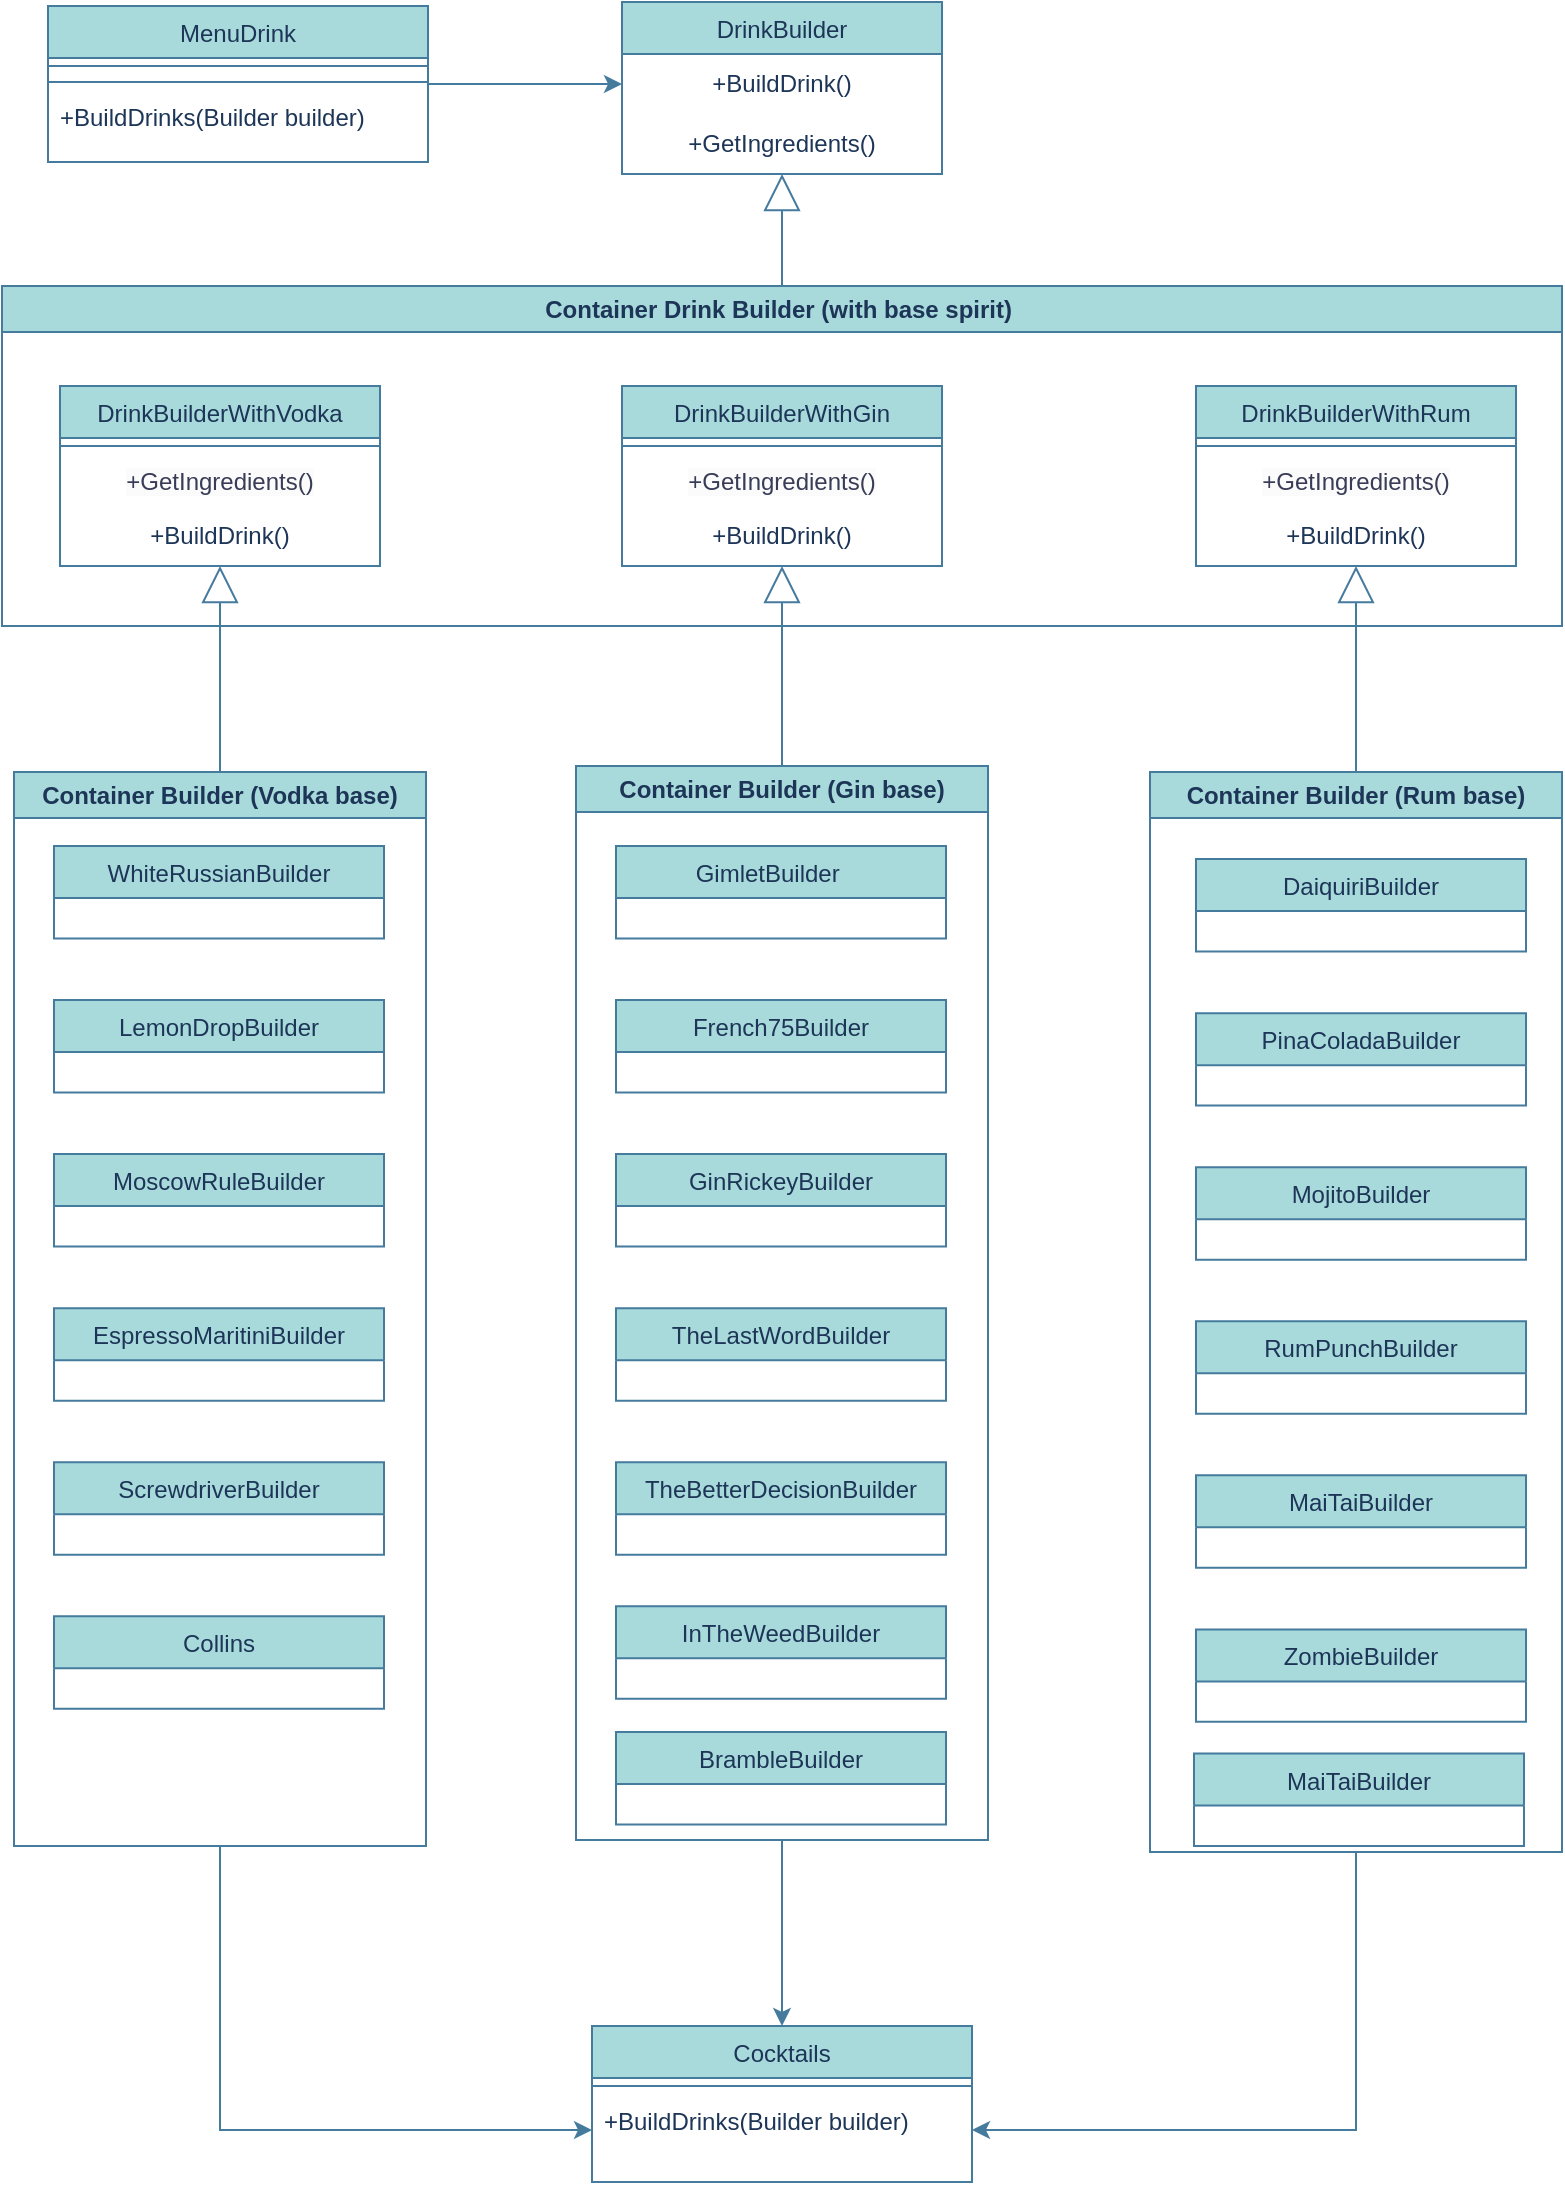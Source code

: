 <mxfile version="22.0.0" type="device">
  <diagram id="C5RBs43oDa-KdzZeNtuy" name="Page-1">
    <mxGraphModel dx="712" dy="827" grid="1" gridSize="10" guides="1" tooltips="1" connect="1" arrows="1" fold="1" page="1" pageScale="1" pageWidth="827" pageHeight="1169" math="0" shadow="0">
      <root>
        <mxCell id="WIyWlLk6GJQsqaUBKTNV-0" />
        <mxCell id="WIyWlLk6GJQsqaUBKTNV-1" parent="WIyWlLk6GJQsqaUBKTNV-0" />
        <mxCell id="BRhI9Piux7GyHwlbPnWm-236" style="edgeStyle=orthogonalEdgeStyle;rounded=0;orthogonalLoop=1;jettySize=auto;html=1;entryX=0;entryY=0.5;entryDx=0;entryDy=0;strokeColor=#457B9D;fontColor=#1D3557;fillColor=#A8DADC;" parent="WIyWlLk6GJQsqaUBKTNV-1" source="zkfFHV4jXpPFQw0GAbJ--13" target="BRhI9Piux7GyHwlbPnWm-53" edge="1">
          <mxGeometry relative="1" as="geometry" />
        </mxCell>
        <mxCell id="zkfFHV4jXpPFQw0GAbJ--13" value="MenuDrink" style="swimlane;fontStyle=0;align=center;verticalAlign=top;childLayout=stackLayout;horizontal=1;startSize=26;horizontalStack=0;resizeParent=1;resizeLast=0;collapsible=1;marginBottom=0;rounded=0;shadow=0;strokeWidth=1;labelBackgroundColor=none;fillColor=#A8DADC;strokeColor=#457B9D;fontColor=#1D3557;" parent="WIyWlLk6GJQsqaUBKTNV-1" vertex="1">
          <mxGeometry x="33" y="40" width="190" height="78" as="geometry">
            <mxRectangle x="340" y="380" width="170" height="26" as="alternateBounds" />
          </mxGeometry>
        </mxCell>
        <mxCell id="BRhI9Piux7GyHwlbPnWm-41" style="line;html=1;strokeWidth=1;align=left;verticalAlign=middle;spacingTop=-1;spacingLeft=3;spacingRight=3;rotatable=0;labelPosition=right;points=[];portConstraint=eastwest;labelBackgroundColor=none;fillColor=#A8DADC;strokeColor=#457B9D;fontColor=#1D3557;rounded=0;" parent="zkfFHV4jXpPFQw0GAbJ--13" vertex="1">
          <mxGeometry y="26" width="190" height="8" as="geometry" />
        </mxCell>
        <mxCell id="zkfFHV4jXpPFQw0GAbJ--15" value="" style="line;html=1;strokeWidth=1;align=left;verticalAlign=middle;spacingTop=-1;spacingLeft=3;spacingRight=3;rotatable=0;labelPosition=right;points=[];portConstraint=eastwest;labelBackgroundColor=none;fillColor=#A8DADC;strokeColor=#457B9D;fontColor=#1D3557;rounded=0;" parent="zkfFHV4jXpPFQw0GAbJ--13" vertex="1">
          <mxGeometry y="34" width="190" height="8" as="geometry" />
        </mxCell>
        <mxCell id="zkfFHV4jXpPFQw0GAbJ--14" value="+BuildDrinks(Builder builder)" style="text;align=left;verticalAlign=top;spacingLeft=4;spacingRight=4;overflow=hidden;rotatable=0;points=[[0,0.5],[1,0.5]];portConstraint=eastwest;labelBackgroundColor=none;fontColor=#1D3557;rounded=0;" parent="zkfFHV4jXpPFQw0GAbJ--13" vertex="1">
          <mxGeometry y="42" width="190" height="36" as="geometry" />
        </mxCell>
        <mxCell id="zkfFHV4jXpPFQw0GAbJ--17" value="DrinkBuilder" style="swimlane;fontStyle=0;align=center;verticalAlign=top;childLayout=stackLayout;horizontal=1;startSize=26;horizontalStack=0;resizeParent=1;resizeLast=0;collapsible=1;marginBottom=0;rounded=0;shadow=0;strokeWidth=1;labelBackgroundColor=none;fillColor=#A8DADC;strokeColor=#457B9D;fontColor=#1D3557;" parent="WIyWlLk6GJQsqaUBKTNV-1" vertex="1">
          <mxGeometry x="320" y="38" width="160" height="86" as="geometry">
            <mxRectangle x="520" y="60" width="160" height="26" as="alternateBounds" />
          </mxGeometry>
        </mxCell>
        <mxCell id="BRhI9Piux7GyHwlbPnWm-53" value="+BuildDrink()" style="text;html=1;strokeColor=none;fillColor=none;align=center;verticalAlign=middle;whiteSpace=wrap;rounded=0;labelBackgroundColor=none;fontColor=#1D3557;" parent="zkfFHV4jXpPFQw0GAbJ--17" vertex="1">
          <mxGeometry y="26" width="160" height="30" as="geometry" />
        </mxCell>
        <mxCell id="BRhI9Piux7GyHwlbPnWm-54" value="+GetIngredients()" style="text;html=1;strokeColor=none;fillColor=none;align=center;verticalAlign=middle;whiteSpace=wrap;rounded=0;labelBackgroundColor=none;fontColor=#1D3557;" parent="zkfFHV4jXpPFQw0GAbJ--17" vertex="1">
          <mxGeometry y="56" width="160" height="30" as="geometry" />
        </mxCell>
        <mxCell id="BRhI9Piux7GyHwlbPnWm-111" value="Container Drink Builder (with base spirit)&amp;nbsp;" style="swimlane;whiteSpace=wrap;html=1;rounded=0;strokeColor=#457B9D;fontColor=#1D3557;fillColor=#A8DADC;labelBackgroundColor=none;" parent="WIyWlLk6GJQsqaUBKTNV-1" vertex="1">
          <mxGeometry x="10" y="180" width="780" height="170" as="geometry">
            <mxRectangle x="10" y="180" width="180" height="30" as="alternateBounds" />
          </mxGeometry>
        </mxCell>
        <mxCell id="BRhI9Piux7GyHwlbPnWm-7" value="DrinkBuilderWithVodka" style="swimlane;fontStyle=0;align=center;verticalAlign=top;childLayout=stackLayout;horizontal=1;startSize=26;horizontalStack=0;resizeParent=1;resizeLast=0;collapsible=1;marginBottom=0;rounded=0;shadow=0;strokeWidth=1;labelBackgroundColor=none;fillColor=#A8DADC;strokeColor=#457B9D;fontColor=#1D3557;" parent="BRhI9Piux7GyHwlbPnWm-111" vertex="1">
          <mxGeometry x="29" y="50" width="160" height="90" as="geometry">
            <mxRectangle x="520" y="60" width="160" height="26" as="alternateBounds" />
          </mxGeometry>
        </mxCell>
        <mxCell id="BRhI9Piux7GyHwlbPnWm-8" value="" style="line;html=1;strokeWidth=1;align=left;verticalAlign=middle;spacingTop=-1;spacingLeft=3;spacingRight=3;rotatable=0;labelPosition=right;points=[];portConstraint=eastwest;labelBackgroundColor=none;fillColor=#A8DADC;strokeColor=#457B9D;fontColor=#1D3557;rounded=0;" parent="BRhI9Piux7GyHwlbPnWm-7" vertex="1">
          <mxGeometry y="26" width="160" height="8" as="geometry" />
        </mxCell>
        <mxCell id="BRhI9Piux7GyHwlbPnWm-56" value="&lt;span style=&quot;color: rgb(57, 60, 86); font-family: Helvetica; font-size: 12px; font-style: normal; font-variant-ligatures: normal; font-variant-caps: normal; font-weight: 400; letter-spacing: normal; orphans: 2; text-indent: 0px; text-transform: none; widows: 2; word-spacing: 0px; -webkit-text-stroke-width: 0px; background-color: rgb(251, 251, 251); text-decoration-thickness: initial; text-decoration-style: initial; text-decoration-color: initial; float: none; display: inline !important;&quot;&gt;+GetIngredients()&lt;/span&gt;" style="text;whiteSpace=wrap;html=1;fontColor=#1D3557;align=center;rounded=0;labelBackgroundColor=none;" parent="BRhI9Piux7GyHwlbPnWm-7" vertex="1">
          <mxGeometry y="34" width="160" height="26" as="geometry" />
        </mxCell>
        <mxCell id="BRhI9Piux7GyHwlbPnWm-9" value="+BuildDrink()" style="text;html=1;strokeColor=none;fillColor=none;align=center;verticalAlign=middle;whiteSpace=wrap;rounded=0;labelBackgroundColor=none;fontColor=#1D3557;flipH=0;flipV=1;" parent="BRhI9Piux7GyHwlbPnWm-7" vertex="1">
          <mxGeometry y="60" width="160" height="30" as="geometry" />
        </mxCell>
        <mxCell id="BRhI9Piux7GyHwlbPnWm-100" value="DrinkBuilderWithGin" style="swimlane;fontStyle=0;align=center;verticalAlign=top;childLayout=stackLayout;horizontal=1;startSize=26;horizontalStack=0;resizeParent=1;resizeLast=0;collapsible=1;marginBottom=0;rounded=0;shadow=0;strokeWidth=1;labelBackgroundColor=none;fillColor=#A8DADC;strokeColor=#457B9D;fontColor=#1D3557;" parent="BRhI9Piux7GyHwlbPnWm-111" vertex="1">
          <mxGeometry x="310" y="50" width="160" height="90" as="geometry">
            <mxRectangle x="520" y="60" width="160" height="26" as="alternateBounds" />
          </mxGeometry>
        </mxCell>
        <mxCell id="BRhI9Piux7GyHwlbPnWm-101" value="" style="line;html=1;strokeWidth=1;align=left;verticalAlign=middle;spacingTop=-1;spacingLeft=3;spacingRight=3;rotatable=0;labelPosition=right;points=[];portConstraint=eastwest;labelBackgroundColor=none;fillColor=#A8DADC;strokeColor=#457B9D;fontColor=#1D3557;rounded=0;" parent="BRhI9Piux7GyHwlbPnWm-100" vertex="1">
          <mxGeometry y="26" width="160" height="8" as="geometry" />
        </mxCell>
        <mxCell id="BRhI9Piux7GyHwlbPnWm-102" value="&lt;span style=&quot;color: rgb(57, 60, 86); font-family: Helvetica; font-size: 12px; font-style: normal; font-variant-ligatures: normal; font-variant-caps: normal; font-weight: 400; letter-spacing: normal; orphans: 2; text-indent: 0px; text-transform: none; widows: 2; word-spacing: 0px; -webkit-text-stroke-width: 0px; background-color: rgb(251, 251, 251); text-decoration-thickness: initial; text-decoration-style: initial; text-decoration-color: initial; float: none; display: inline !important;&quot;&gt;+GetIngredients()&lt;/span&gt;" style="text;whiteSpace=wrap;html=1;fontColor=#1D3557;align=center;rounded=0;labelBackgroundColor=none;" parent="BRhI9Piux7GyHwlbPnWm-100" vertex="1">
          <mxGeometry y="34" width="160" height="26" as="geometry" />
        </mxCell>
        <mxCell id="BRhI9Piux7GyHwlbPnWm-103" value="+BuildDrink()" style="text;html=1;strokeColor=none;fillColor=none;align=center;verticalAlign=middle;whiteSpace=wrap;rounded=0;labelBackgroundColor=none;fontColor=#1D3557;flipH=0;flipV=1;" parent="BRhI9Piux7GyHwlbPnWm-100" vertex="1">
          <mxGeometry y="60" width="160" height="30" as="geometry" />
        </mxCell>
        <mxCell id="BRhI9Piux7GyHwlbPnWm-104" value="DrinkBuilderWithRum" style="swimlane;fontStyle=0;align=center;verticalAlign=top;childLayout=stackLayout;horizontal=1;startSize=26;horizontalStack=0;resizeParent=1;resizeLast=0;collapsible=1;marginBottom=0;rounded=0;shadow=0;strokeWidth=1;labelBackgroundColor=none;fillColor=#A8DADC;strokeColor=#457B9D;fontColor=#1D3557;" parent="BRhI9Piux7GyHwlbPnWm-111" vertex="1">
          <mxGeometry x="597" y="50" width="160" height="90" as="geometry">
            <mxRectangle x="520" y="60" width="160" height="26" as="alternateBounds" />
          </mxGeometry>
        </mxCell>
        <mxCell id="BRhI9Piux7GyHwlbPnWm-105" value="" style="line;html=1;strokeWidth=1;align=left;verticalAlign=middle;spacingTop=-1;spacingLeft=3;spacingRight=3;rotatable=0;labelPosition=right;points=[];portConstraint=eastwest;labelBackgroundColor=none;fillColor=#A8DADC;strokeColor=#457B9D;fontColor=#1D3557;rounded=0;" parent="BRhI9Piux7GyHwlbPnWm-104" vertex="1">
          <mxGeometry y="26" width="160" height="8" as="geometry" />
        </mxCell>
        <mxCell id="BRhI9Piux7GyHwlbPnWm-106" value="&lt;span style=&quot;color: rgb(57, 60, 86); font-family: Helvetica; font-size: 12px; font-style: normal; font-variant-ligatures: normal; font-variant-caps: normal; font-weight: 400; letter-spacing: normal; orphans: 2; text-indent: 0px; text-transform: none; widows: 2; word-spacing: 0px; -webkit-text-stroke-width: 0px; background-color: rgb(251, 251, 251); text-decoration-thickness: initial; text-decoration-style: initial; text-decoration-color: initial; float: none; display: inline !important;&quot;&gt;+GetIngredients()&lt;/span&gt;" style="text;whiteSpace=wrap;html=1;fontColor=#1D3557;align=center;rounded=0;labelBackgroundColor=none;" parent="BRhI9Piux7GyHwlbPnWm-104" vertex="1">
          <mxGeometry y="34" width="160" height="26" as="geometry" />
        </mxCell>
        <mxCell id="BRhI9Piux7GyHwlbPnWm-107" value="+BuildDrink()" style="text;html=1;strokeColor=none;fillColor=none;align=center;verticalAlign=middle;whiteSpace=wrap;rounded=0;labelBackgroundColor=none;fontColor=#1D3557;flipH=0;flipV=1;" parent="BRhI9Piux7GyHwlbPnWm-104" vertex="1">
          <mxGeometry y="60" width="160" height="30" as="geometry" />
        </mxCell>
        <mxCell id="BRhI9Piux7GyHwlbPnWm-113" value="" style="endArrow=block;endSize=16;endFill=0;html=1;rounded=0;strokeColor=#457B9D;fontColor=default;fillColor=#A8DADC;entryX=0.5;entryY=1;entryDx=0;entryDy=0;exitX=0.5;exitY=0;exitDx=0;exitDy=0;labelBackgroundColor=none;" parent="WIyWlLk6GJQsqaUBKTNV-1" source="BRhI9Piux7GyHwlbPnWm-117" target="BRhI9Piux7GyHwlbPnWm-9" edge="1">
          <mxGeometry width="160" relative="1" as="geometry">
            <mxPoint x="119" y="403" as="sourcePoint" />
            <mxPoint x="430" y="380" as="targetPoint" />
            <Array as="points">
              <mxPoint x="119" y="380" />
            </Array>
          </mxGeometry>
        </mxCell>
        <mxCell id="BRhI9Piux7GyHwlbPnWm-114" value="" style="endArrow=block;endSize=16;endFill=0;html=1;rounded=0;strokeColor=#457B9D;fontColor=default;fillColor=#A8DADC;entryX=0.5;entryY=1;entryDx=0;entryDy=0;exitX=0.5;exitY=0;exitDx=0;exitDy=0;labelBackgroundColor=none;" parent="WIyWlLk6GJQsqaUBKTNV-1" source="BRhI9Piux7GyHwlbPnWm-111" target="BRhI9Piux7GyHwlbPnWm-54" edge="1">
          <mxGeometry width="160" relative="1" as="geometry">
            <mxPoint x="129" y="413" as="sourcePoint" />
            <mxPoint x="129" y="330" as="targetPoint" />
          </mxGeometry>
        </mxCell>
        <mxCell id="BRhI9Piux7GyHwlbPnWm-237" style="edgeStyle=orthogonalEdgeStyle;rounded=0;orthogonalLoop=1;jettySize=auto;html=1;entryX=0;entryY=0.5;entryDx=0;entryDy=0;strokeColor=#457B9D;fontColor=#1D3557;fillColor=#A8DADC;" parent="WIyWlLk6GJQsqaUBKTNV-1" source="BRhI9Piux7GyHwlbPnWm-117" target="BRhI9Piux7GyHwlbPnWm-230" edge="1">
          <mxGeometry relative="1" as="geometry" />
        </mxCell>
        <mxCell id="BRhI9Piux7GyHwlbPnWm-117" value="Container Builder (Vodka base)" style="swimlane;whiteSpace=wrap;html=1;rounded=0;strokeColor=#457B9D;fontColor=#1D3557;fillColor=#A8DADC;labelBackgroundColor=none;" parent="WIyWlLk6GJQsqaUBKTNV-1" vertex="1">
          <mxGeometry x="16" y="423" width="206" height="537" as="geometry">
            <mxRectangle x="16" y="423" width="220" height="30" as="alternateBounds" />
          </mxGeometry>
        </mxCell>
        <mxCell id="BRhI9Piux7GyHwlbPnWm-86" value="" style="group;rounded=0;labelBackgroundColor=none;fontColor=#1D3557;" parent="BRhI9Piux7GyHwlbPnWm-117" vertex="1" connectable="0">
          <mxGeometry x="20" y="37" width="165" height="493.442" as="geometry" />
        </mxCell>
        <mxCell id="BRhI9Piux7GyHwlbPnWm-57" value="Collins" style="swimlane;fontStyle=0;align=center;verticalAlign=top;childLayout=stackLayout;horizontal=1;startSize=26;horizontalStack=0;resizeParent=1;resizeLast=0;collapsible=1;marginBottom=0;rounded=0;shadow=0;strokeWidth=1;labelBackgroundColor=none;fillColor=#A8DADC;strokeColor=#457B9D;fontColor=#1D3557;" parent="BRhI9Piux7GyHwlbPnWm-86" vertex="1" collapsed="1">
          <mxGeometry y="385.156" width="165" height="46.219" as="geometry">
            <mxRectangle y="385.156" width="160" height="124.6" as="alternateBounds" />
          </mxGeometry>
        </mxCell>
        <mxCell id="BRhI9Piux7GyHwlbPnWm-58" value="" style="line;html=1;strokeWidth=1;align=left;verticalAlign=middle;spacingTop=-1;spacingLeft=3;spacingRight=3;rotatable=0;labelPosition=right;points=[];portConstraint=eastwest;labelBackgroundColor=none;fillColor=#A8DADC;strokeColor=#457B9D;fontColor=#1D3557;rounded=0;" parent="BRhI9Piux7GyHwlbPnWm-57" vertex="1">
          <mxGeometry y="26" width="160" height="12.325" as="geometry" />
        </mxCell>
        <mxCell id="BRhI9Piux7GyHwlbPnWm-59" value="+GetDrink()" style="text;whiteSpace=wrap;html=1;fontColor=#1D3557;align=center;rounded=0;labelBackgroundColor=none;" parent="BRhI9Piux7GyHwlbPnWm-57" vertex="1">
          <mxGeometry y="38.325" width="160" height="40.056" as="geometry" />
        </mxCell>
        <mxCell id="BRhI9Piux7GyHwlbPnWm-60" value="+BuildDrink()" style="text;html=1;strokeColor=none;fillColor=none;align=center;verticalAlign=middle;whiteSpace=wrap;rounded=0;labelBackgroundColor=none;fontColor=#1D3557;" parent="BRhI9Piux7GyHwlbPnWm-57" vertex="1">
          <mxGeometry y="78.381" width="160" height="46.219" as="geometry" />
        </mxCell>
        <mxCell id="BRhI9Piux7GyHwlbPnWm-62" value="ScrewdriverBuilder&#xa;" style="swimlane;fontStyle=0;align=center;verticalAlign=top;childLayout=stackLayout;horizontal=1;startSize=26;horizontalStack=0;resizeParent=1;resizeLast=0;collapsible=1;marginBottom=0;rounded=0;shadow=0;strokeWidth=1;labelBackgroundColor=none;fillColor=#A8DADC;strokeColor=#457B9D;fontColor=#1D3557;" parent="BRhI9Piux7GyHwlbPnWm-86" vertex="1" collapsed="1">
          <mxGeometry y="308.125" width="165" height="46.219" as="geometry">
            <mxRectangle y="308.125" width="160" height="124.6" as="alternateBounds" />
          </mxGeometry>
        </mxCell>
        <mxCell id="BRhI9Piux7GyHwlbPnWm-63" value="" style="line;html=1;strokeWidth=1;align=left;verticalAlign=middle;spacingTop=-1;spacingLeft=3;spacingRight=3;rotatable=0;labelPosition=right;points=[];portConstraint=eastwest;labelBackgroundColor=none;fillColor=#A8DADC;strokeColor=#457B9D;fontColor=#1D3557;rounded=0;" parent="BRhI9Piux7GyHwlbPnWm-62" vertex="1">
          <mxGeometry y="26" width="160" height="12.325" as="geometry" />
        </mxCell>
        <mxCell id="BRhI9Piux7GyHwlbPnWm-64" value="+GetDrink()" style="text;whiteSpace=wrap;html=1;fontColor=#1D3557;align=center;rounded=0;labelBackgroundColor=none;" parent="BRhI9Piux7GyHwlbPnWm-62" vertex="1">
          <mxGeometry y="38.325" width="160" height="40.056" as="geometry" />
        </mxCell>
        <mxCell id="BRhI9Piux7GyHwlbPnWm-65" value="+BuildDrink()" style="text;html=1;strokeColor=none;fillColor=none;align=center;verticalAlign=middle;whiteSpace=wrap;rounded=0;labelBackgroundColor=none;fontColor=#1D3557;" parent="BRhI9Piux7GyHwlbPnWm-62" vertex="1">
          <mxGeometry y="78.381" width="160" height="46.219" as="geometry" />
        </mxCell>
        <mxCell id="BRhI9Piux7GyHwlbPnWm-66" value="EspressoMaritiniBuilder&#xa;" style="swimlane;fontStyle=0;align=center;verticalAlign=top;childLayout=stackLayout;horizontal=1;startSize=26;horizontalStack=0;resizeParent=1;resizeLast=0;collapsible=1;marginBottom=0;rounded=0;shadow=0;strokeWidth=1;labelBackgroundColor=none;fillColor=#A8DADC;strokeColor=#457B9D;fontColor=#1D3557;" parent="BRhI9Piux7GyHwlbPnWm-86" vertex="1" collapsed="1">
          <mxGeometry y="231.094" width="165" height="46.219" as="geometry">
            <mxRectangle y="231.094" width="160" height="124.6" as="alternateBounds" />
          </mxGeometry>
        </mxCell>
        <mxCell id="BRhI9Piux7GyHwlbPnWm-67" value="" style="line;html=1;strokeWidth=1;align=left;verticalAlign=middle;spacingTop=-1;spacingLeft=3;spacingRight=3;rotatable=0;labelPosition=right;points=[];portConstraint=eastwest;labelBackgroundColor=none;fillColor=#A8DADC;strokeColor=#457B9D;fontColor=#1D3557;rounded=0;" parent="BRhI9Piux7GyHwlbPnWm-66" vertex="1">
          <mxGeometry y="26" width="160" height="12.325" as="geometry" />
        </mxCell>
        <mxCell id="BRhI9Piux7GyHwlbPnWm-68" value="+GetDrink()" style="text;whiteSpace=wrap;html=1;fontColor=#1D3557;align=center;rounded=0;labelBackgroundColor=none;" parent="BRhI9Piux7GyHwlbPnWm-66" vertex="1">
          <mxGeometry y="38.325" width="160" height="40.056" as="geometry" />
        </mxCell>
        <mxCell id="BRhI9Piux7GyHwlbPnWm-69" value="+BuildDrink()" style="text;html=1;strokeColor=none;fillColor=none;align=center;verticalAlign=middle;whiteSpace=wrap;rounded=0;labelBackgroundColor=none;fontColor=#1D3557;" parent="BRhI9Piux7GyHwlbPnWm-66" vertex="1">
          <mxGeometry y="78.381" width="160" height="46.219" as="geometry" />
        </mxCell>
        <mxCell id="BRhI9Piux7GyHwlbPnWm-70" value="MoscowRuleBuilder" style="swimlane;fontStyle=0;align=center;verticalAlign=top;childLayout=stackLayout;horizontal=1;startSize=26;horizontalStack=0;resizeParent=1;resizeLast=0;collapsible=1;marginBottom=0;rounded=0;shadow=0;strokeWidth=1;labelBackgroundColor=none;fillColor=#A8DADC;strokeColor=#457B9D;fontColor=#1D3557;" parent="BRhI9Piux7GyHwlbPnWm-86" vertex="1" collapsed="1">
          <mxGeometry y="154.062" width="165" height="46.219" as="geometry">
            <mxRectangle y="154.062" width="160" height="124.6" as="alternateBounds" />
          </mxGeometry>
        </mxCell>
        <mxCell id="BRhI9Piux7GyHwlbPnWm-71" value="" style="line;html=1;strokeWidth=1;align=left;verticalAlign=middle;spacingTop=-1;spacingLeft=3;spacingRight=3;rotatable=0;labelPosition=right;points=[];portConstraint=eastwest;labelBackgroundColor=none;fillColor=#A8DADC;strokeColor=#457B9D;fontColor=#1D3557;rounded=0;" parent="BRhI9Piux7GyHwlbPnWm-70" vertex="1">
          <mxGeometry y="26" width="160" height="12.325" as="geometry" />
        </mxCell>
        <mxCell id="BRhI9Piux7GyHwlbPnWm-72" value="+GetDrink()" style="text;whiteSpace=wrap;html=1;fontColor=#1D3557;align=center;rounded=0;labelBackgroundColor=none;" parent="BRhI9Piux7GyHwlbPnWm-70" vertex="1">
          <mxGeometry y="38.325" width="160" height="40.056" as="geometry" />
        </mxCell>
        <mxCell id="BRhI9Piux7GyHwlbPnWm-73" value="+BuildDrink()" style="text;html=1;strokeColor=none;fillColor=none;align=center;verticalAlign=middle;whiteSpace=wrap;rounded=0;labelBackgroundColor=none;fontColor=#1D3557;" parent="BRhI9Piux7GyHwlbPnWm-70" vertex="1">
          <mxGeometry y="78.381" width="160" height="46.219" as="geometry" />
        </mxCell>
        <mxCell id="BRhI9Piux7GyHwlbPnWm-74" value="LemonDropBuilder" style="swimlane;fontStyle=0;align=center;verticalAlign=top;childLayout=stackLayout;horizontal=1;startSize=26;horizontalStack=0;resizeParent=1;resizeLast=0;collapsible=1;marginBottom=0;rounded=0;shadow=0;strokeWidth=1;labelBackgroundColor=none;fillColor=#A8DADC;strokeColor=#457B9D;fontColor=#1D3557;flipH=0;flipV=0;" parent="BRhI9Piux7GyHwlbPnWm-86" vertex="1" collapsed="1">
          <mxGeometry y="77.031" width="165" height="46.219" as="geometry">
            <mxRectangle y="77.031" width="160" height="124.6" as="alternateBounds" />
          </mxGeometry>
        </mxCell>
        <mxCell id="BRhI9Piux7GyHwlbPnWm-75" value="" style="line;html=1;strokeWidth=1;align=left;verticalAlign=middle;spacingTop=-1;spacingLeft=3;spacingRight=3;rotatable=0;labelPosition=right;points=[];portConstraint=eastwest;labelBackgroundColor=none;fillColor=#A8DADC;strokeColor=#457B9D;fontColor=#1D3557;rounded=0;" parent="BRhI9Piux7GyHwlbPnWm-74" vertex="1">
          <mxGeometry y="26" width="160" height="12.325" as="geometry" />
        </mxCell>
        <mxCell id="BRhI9Piux7GyHwlbPnWm-76" value="+GetDrink()" style="text;whiteSpace=wrap;html=1;fontColor=#1D3557;align=center;rounded=0;labelBackgroundColor=none;" parent="BRhI9Piux7GyHwlbPnWm-74" vertex="1">
          <mxGeometry y="38.325" width="160" height="40.056" as="geometry" />
        </mxCell>
        <mxCell id="BRhI9Piux7GyHwlbPnWm-77" value="+BuildDrink()" style="text;html=1;strokeColor=none;fillColor=none;align=center;verticalAlign=middle;whiteSpace=wrap;rounded=0;labelBackgroundColor=none;fontColor=#1D3557;" parent="BRhI9Piux7GyHwlbPnWm-74" vertex="1">
          <mxGeometry y="78.381" width="160" height="46.219" as="geometry" />
        </mxCell>
        <mxCell id="BRhI9Piux7GyHwlbPnWm-78" value="WhiteRussianBuilder" style="swimlane;fontStyle=0;align=center;verticalAlign=top;childLayout=stackLayout;horizontal=1;startSize=26;horizontalStack=0;resizeParent=1;resizeLast=0;collapsible=1;marginBottom=0;rounded=0;shadow=0;strokeWidth=1;labelBackgroundColor=none;fillColor=#A8DADC;strokeColor=#457B9D;fontColor=#1D3557;flipH=0;flipV=0;" parent="BRhI9Piux7GyHwlbPnWm-86" vertex="1" collapsed="1">
          <mxGeometry width="165" height="46.219" as="geometry">
            <mxRectangle width="160" height="124.6" as="alternateBounds" />
          </mxGeometry>
        </mxCell>
        <mxCell id="BRhI9Piux7GyHwlbPnWm-79" value="" style="line;html=1;strokeWidth=1;align=left;verticalAlign=middle;spacingTop=-1;spacingLeft=3;spacingRight=3;rotatable=0;labelPosition=right;points=[];portConstraint=eastwest;labelBackgroundColor=none;fillColor=#A8DADC;strokeColor=#457B9D;fontColor=#1D3557;rounded=0;" parent="BRhI9Piux7GyHwlbPnWm-78" vertex="1">
          <mxGeometry y="26" width="160" height="12.325" as="geometry" />
        </mxCell>
        <mxCell id="BRhI9Piux7GyHwlbPnWm-80" value="&lt;span style=&quot;color: rgb(57, 60, 86); font-family: Helvetica; font-size: 12px; font-style: normal; font-variant-ligatures: normal; font-variant-caps: normal; font-weight: 400; letter-spacing: normal; orphans: 2; text-indent: 0px; text-transform: none; widows: 2; word-spacing: 0px; -webkit-text-stroke-width: 0px; background-color: rgb(251, 251, 251); text-decoration-thickness: initial; text-decoration-style: initial; text-decoration-color: initial; float: none; display: inline !important;&quot;&gt;+GetDrink()&lt;/span&gt;" style="text;whiteSpace=wrap;html=1;fontColor=#1D3557;align=center;rounded=0;labelBackgroundColor=none;" parent="BRhI9Piux7GyHwlbPnWm-78" vertex="1">
          <mxGeometry y="38.325" width="160" height="40.056" as="geometry" />
        </mxCell>
        <mxCell id="BRhI9Piux7GyHwlbPnWm-81" value="+BuildDrink()" style="text;html=1;strokeColor=none;fillColor=none;align=center;verticalAlign=middle;whiteSpace=wrap;rounded=0;labelBackgroundColor=none;fontColor=#1D3557;" parent="BRhI9Piux7GyHwlbPnWm-78" vertex="1">
          <mxGeometry y="78.381" width="160" height="46.219" as="geometry" />
        </mxCell>
        <mxCell id="BRhI9Piux7GyHwlbPnWm-239" style="edgeStyle=orthogonalEdgeStyle;rounded=0;orthogonalLoop=1;jettySize=auto;html=1;entryX=1;entryY=0.5;entryDx=0;entryDy=0;strokeColor=#457B9D;fontColor=#1D3557;fillColor=#A8DADC;" parent="WIyWlLk6GJQsqaUBKTNV-1" source="BRhI9Piux7GyHwlbPnWm-171" target="BRhI9Piux7GyHwlbPnWm-230" edge="1">
          <mxGeometry relative="1" as="geometry" />
        </mxCell>
        <mxCell id="BRhI9Piux7GyHwlbPnWm-171" value="Container Builder (Rum base)" style="swimlane;whiteSpace=wrap;html=1;rounded=0;strokeColor=#457B9D;fontColor=#1D3557;fillColor=#A8DADC;labelBackgroundColor=none;" parent="WIyWlLk6GJQsqaUBKTNV-1" vertex="1">
          <mxGeometry x="584" y="423" width="206" height="540" as="geometry">
            <mxRectangle x="584" y="423" width="210" height="30" as="alternateBounds" />
          </mxGeometry>
        </mxCell>
        <mxCell id="BRhI9Piux7GyHwlbPnWm-172" value="" style="group;rounded=0;labelBackgroundColor=none;fontColor=#1D3557;" parent="BRhI9Piux7GyHwlbPnWm-171" vertex="1" connectable="0">
          <mxGeometry x="23" y="43.55" width="165" height="493.445" as="geometry" />
        </mxCell>
        <mxCell id="BRhI9Piux7GyHwlbPnWm-173" value="ZombieBuilder" style="swimlane;fontStyle=0;align=center;verticalAlign=top;childLayout=stackLayout;horizontal=1;startSize=26;horizontalStack=0;resizeParent=1;resizeLast=0;collapsible=1;marginBottom=0;rounded=0;shadow=0;strokeWidth=1;labelBackgroundColor=none;fillColor=#A8DADC;strokeColor=#457B9D;fontColor=#1D3557;" parent="BRhI9Piux7GyHwlbPnWm-172" vertex="1" collapsed="1">
          <mxGeometry y="385.156" width="165" height="46.219" as="geometry">
            <mxRectangle y="385.156" width="160" height="124.6" as="alternateBounds" />
          </mxGeometry>
        </mxCell>
        <mxCell id="BRhI9Piux7GyHwlbPnWm-174" value="" style="line;html=1;strokeWidth=1;align=left;verticalAlign=middle;spacingTop=-1;spacingLeft=3;spacingRight=3;rotatable=0;labelPosition=right;points=[];portConstraint=eastwest;labelBackgroundColor=none;fillColor=#A8DADC;strokeColor=#457B9D;fontColor=#1D3557;rounded=0;" parent="BRhI9Piux7GyHwlbPnWm-173" vertex="1">
          <mxGeometry y="26" width="160" height="12.325" as="geometry" />
        </mxCell>
        <mxCell id="BRhI9Piux7GyHwlbPnWm-175" value="+GetDrink()" style="text;whiteSpace=wrap;html=1;fontColor=#1D3557;align=center;rounded=0;labelBackgroundColor=none;" parent="BRhI9Piux7GyHwlbPnWm-173" vertex="1">
          <mxGeometry y="38.325" width="160" height="40.056" as="geometry" />
        </mxCell>
        <mxCell id="BRhI9Piux7GyHwlbPnWm-176" value="+BuildDrink()" style="text;html=1;strokeColor=none;fillColor=none;align=center;verticalAlign=middle;whiteSpace=wrap;rounded=0;labelBackgroundColor=none;fontColor=#1D3557;" parent="BRhI9Piux7GyHwlbPnWm-173" vertex="1">
          <mxGeometry y="78.381" width="160" height="46.219" as="geometry" />
        </mxCell>
        <mxCell id="BRhI9Piux7GyHwlbPnWm-177" value="MaiTaiBuilder" style="swimlane;fontStyle=0;align=center;verticalAlign=top;childLayout=stackLayout;horizontal=1;startSize=26;horizontalStack=0;resizeParent=1;resizeLast=0;collapsible=1;marginBottom=0;rounded=0;shadow=0;strokeWidth=1;labelBackgroundColor=none;fillColor=#A8DADC;strokeColor=#457B9D;fontColor=#1D3557;" parent="BRhI9Piux7GyHwlbPnWm-172" vertex="1" collapsed="1">
          <mxGeometry y="308.125" width="165" height="46.219" as="geometry">
            <mxRectangle y="308.125" width="160" height="124.6" as="alternateBounds" />
          </mxGeometry>
        </mxCell>
        <mxCell id="BRhI9Piux7GyHwlbPnWm-178" value="" style="line;html=1;strokeWidth=1;align=left;verticalAlign=middle;spacingTop=-1;spacingLeft=3;spacingRight=3;rotatable=0;labelPosition=right;points=[];portConstraint=eastwest;labelBackgroundColor=none;fillColor=#A8DADC;strokeColor=#457B9D;fontColor=#1D3557;rounded=0;" parent="BRhI9Piux7GyHwlbPnWm-177" vertex="1">
          <mxGeometry y="26" width="160" height="12.325" as="geometry" />
        </mxCell>
        <mxCell id="BRhI9Piux7GyHwlbPnWm-179" value="+GetDrink()" style="text;whiteSpace=wrap;html=1;fontColor=#1D3557;align=center;rounded=0;labelBackgroundColor=none;" parent="BRhI9Piux7GyHwlbPnWm-177" vertex="1">
          <mxGeometry y="38.325" width="160" height="40.056" as="geometry" />
        </mxCell>
        <mxCell id="BRhI9Piux7GyHwlbPnWm-180" value="+BuildDrink()" style="text;html=1;strokeColor=none;fillColor=none;align=center;verticalAlign=middle;whiteSpace=wrap;rounded=0;labelBackgroundColor=none;fontColor=#1D3557;" parent="BRhI9Piux7GyHwlbPnWm-177" vertex="1">
          <mxGeometry y="78.381" width="160" height="46.219" as="geometry" />
        </mxCell>
        <mxCell id="BRhI9Piux7GyHwlbPnWm-181" value="RumPunchBuilder" style="swimlane;fontStyle=0;align=center;verticalAlign=top;childLayout=stackLayout;horizontal=1;startSize=26;horizontalStack=0;resizeParent=1;resizeLast=0;collapsible=1;marginBottom=0;rounded=0;shadow=0;strokeWidth=1;labelBackgroundColor=none;fillColor=#A8DADC;strokeColor=#457B9D;fontColor=#1D3557;" parent="BRhI9Piux7GyHwlbPnWm-172" vertex="1" collapsed="1">
          <mxGeometry y="231.094" width="165" height="46.219" as="geometry">
            <mxRectangle y="231.094" width="160" height="124.6" as="alternateBounds" />
          </mxGeometry>
        </mxCell>
        <mxCell id="BRhI9Piux7GyHwlbPnWm-182" value="" style="line;html=1;strokeWidth=1;align=left;verticalAlign=middle;spacingTop=-1;spacingLeft=3;spacingRight=3;rotatable=0;labelPosition=right;points=[];portConstraint=eastwest;labelBackgroundColor=none;fillColor=#A8DADC;strokeColor=#457B9D;fontColor=#1D3557;rounded=0;" parent="BRhI9Piux7GyHwlbPnWm-181" vertex="1">
          <mxGeometry y="26" width="160" height="12.325" as="geometry" />
        </mxCell>
        <mxCell id="BRhI9Piux7GyHwlbPnWm-183" value="+GetDrink()" style="text;whiteSpace=wrap;html=1;fontColor=#1D3557;align=center;rounded=0;labelBackgroundColor=none;" parent="BRhI9Piux7GyHwlbPnWm-181" vertex="1">
          <mxGeometry y="38.325" width="160" height="40.056" as="geometry" />
        </mxCell>
        <mxCell id="BRhI9Piux7GyHwlbPnWm-184" value="+BuildDrink()" style="text;html=1;strokeColor=none;fillColor=none;align=center;verticalAlign=middle;whiteSpace=wrap;rounded=0;labelBackgroundColor=none;fontColor=#1D3557;" parent="BRhI9Piux7GyHwlbPnWm-181" vertex="1">
          <mxGeometry y="78.381" width="160" height="46.219" as="geometry" />
        </mxCell>
        <mxCell id="BRhI9Piux7GyHwlbPnWm-185" value="MojitoBuilder" style="swimlane;fontStyle=0;align=center;verticalAlign=top;childLayout=stackLayout;horizontal=1;startSize=26;horizontalStack=0;resizeParent=1;resizeLast=0;collapsible=1;marginBottom=0;rounded=0;shadow=0;strokeWidth=1;labelBackgroundColor=none;fillColor=#A8DADC;strokeColor=#457B9D;fontColor=#1D3557;" parent="BRhI9Piux7GyHwlbPnWm-172" vertex="1" collapsed="1">
          <mxGeometry y="154.062" width="165" height="46.219" as="geometry">
            <mxRectangle y="154.062" width="160" height="124.6" as="alternateBounds" />
          </mxGeometry>
        </mxCell>
        <mxCell id="BRhI9Piux7GyHwlbPnWm-186" value="" style="line;html=1;strokeWidth=1;align=left;verticalAlign=middle;spacingTop=-1;spacingLeft=3;spacingRight=3;rotatable=0;labelPosition=right;points=[];portConstraint=eastwest;labelBackgroundColor=none;fillColor=#A8DADC;strokeColor=#457B9D;fontColor=#1D3557;rounded=0;" parent="BRhI9Piux7GyHwlbPnWm-185" vertex="1">
          <mxGeometry y="26" width="160" height="12.325" as="geometry" />
        </mxCell>
        <mxCell id="BRhI9Piux7GyHwlbPnWm-187" value="+GetDrink()" style="text;whiteSpace=wrap;html=1;fontColor=#1D3557;align=center;rounded=0;labelBackgroundColor=none;" parent="BRhI9Piux7GyHwlbPnWm-185" vertex="1">
          <mxGeometry y="38.325" width="160" height="40.056" as="geometry" />
        </mxCell>
        <mxCell id="BRhI9Piux7GyHwlbPnWm-188" value="+BuildDrink()" style="text;html=1;strokeColor=none;fillColor=none;align=center;verticalAlign=middle;whiteSpace=wrap;rounded=0;labelBackgroundColor=none;fontColor=#1D3557;" parent="BRhI9Piux7GyHwlbPnWm-185" vertex="1">
          <mxGeometry y="78.381" width="160" height="46.219" as="geometry" />
        </mxCell>
        <mxCell id="BRhI9Piux7GyHwlbPnWm-189" value="PinaColadaBuilder" style="swimlane;fontStyle=0;align=center;verticalAlign=top;childLayout=stackLayout;horizontal=1;startSize=26;horizontalStack=0;resizeParent=1;resizeLast=0;collapsible=1;marginBottom=0;rounded=0;shadow=0;strokeWidth=1;labelBackgroundColor=none;fillColor=#A8DADC;strokeColor=#457B9D;fontColor=#1D3557;flipH=0;flipV=0;" parent="BRhI9Piux7GyHwlbPnWm-172" vertex="1" collapsed="1">
          <mxGeometry y="77.031" width="165" height="46.219" as="geometry">
            <mxRectangle y="77.031" width="160" height="124.6" as="alternateBounds" />
          </mxGeometry>
        </mxCell>
        <mxCell id="BRhI9Piux7GyHwlbPnWm-190" value="" style="line;html=1;strokeWidth=1;align=left;verticalAlign=middle;spacingTop=-1;spacingLeft=3;spacingRight=3;rotatable=0;labelPosition=right;points=[];portConstraint=eastwest;labelBackgroundColor=none;fillColor=#A8DADC;strokeColor=#457B9D;fontColor=#1D3557;rounded=0;" parent="BRhI9Piux7GyHwlbPnWm-189" vertex="1">
          <mxGeometry y="26" width="160" height="12.325" as="geometry" />
        </mxCell>
        <mxCell id="BRhI9Piux7GyHwlbPnWm-191" value="+GetDrink()" style="text;whiteSpace=wrap;html=1;fontColor=#1D3557;align=center;rounded=0;labelBackgroundColor=none;" parent="BRhI9Piux7GyHwlbPnWm-189" vertex="1">
          <mxGeometry y="38.325" width="160" height="40.056" as="geometry" />
        </mxCell>
        <mxCell id="BRhI9Piux7GyHwlbPnWm-192" value="+BuildDrink()" style="text;html=1;strokeColor=none;fillColor=none;align=center;verticalAlign=middle;whiteSpace=wrap;rounded=0;labelBackgroundColor=none;fontColor=#1D3557;" parent="BRhI9Piux7GyHwlbPnWm-189" vertex="1">
          <mxGeometry y="78.381" width="160" height="46.219" as="geometry" />
        </mxCell>
        <mxCell id="BRhI9Piux7GyHwlbPnWm-193" value="DaiquiriBuilder" style="swimlane;fontStyle=0;align=center;verticalAlign=top;childLayout=stackLayout;horizontal=1;startSize=26;horizontalStack=0;resizeParent=1;resizeLast=0;collapsible=1;marginBottom=0;rounded=0;shadow=0;strokeWidth=1;labelBackgroundColor=none;fillColor=#A8DADC;strokeColor=#457B9D;fontColor=#1D3557;flipH=0;flipV=0;" parent="BRhI9Piux7GyHwlbPnWm-172" vertex="1" collapsed="1">
          <mxGeometry width="165" height="46.219" as="geometry">
            <mxRectangle width="160" height="124.6" as="alternateBounds" />
          </mxGeometry>
        </mxCell>
        <mxCell id="BRhI9Piux7GyHwlbPnWm-194" value="" style="line;html=1;strokeWidth=1;align=left;verticalAlign=middle;spacingTop=-1;spacingLeft=3;spacingRight=3;rotatable=0;labelPosition=right;points=[];portConstraint=eastwest;labelBackgroundColor=none;fillColor=#A8DADC;strokeColor=#457B9D;fontColor=#1D3557;rounded=0;" parent="BRhI9Piux7GyHwlbPnWm-193" vertex="1">
          <mxGeometry y="26" width="160" height="12.325" as="geometry" />
        </mxCell>
        <mxCell id="BRhI9Piux7GyHwlbPnWm-195" value="&lt;span style=&quot;color: rgb(57, 60, 86); font-family: Helvetica; font-size: 12px; font-style: normal; font-variant-ligatures: normal; font-variant-caps: normal; font-weight: 400; letter-spacing: normal; orphans: 2; text-indent: 0px; text-transform: none; widows: 2; word-spacing: 0px; -webkit-text-stroke-width: 0px; background-color: rgb(251, 251, 251); text-decoration-thickness: initial; text-decoration-style: initial; text-decoration-color: initial; float: none; display: inline !important;&quot;&gt;+GetDrink()&lt;/span&gt;" style="text;whiteSpace=wrap;html=1;fontColor=#1D3557;align=center;rounded=0;labelBackgroundColor=none;" parent="BRhI9Piux7GyHwlbPnWm-193" vertex="1">
          <mxGeometry y="38.325" width="160" height="40.056" as="geometry" />
        </mxCell>
        <mxCell id="BRhI9Piux7GyHwlbPnWm-196" value="+BuildDrink()" style="text;html=1;strokeColor=none;fillColor=none;align=center;verticalAlign=middle;whiteSpace=wrap;rounded=0;labelBackgroundColor=none;fontColor=#1D3557;" parent="BRhI9Piux7GyHwlbPnWm-193" vertex="1">
          <mxGeometry y="78.381" width="160" height="46.219" as="geometry" />
        </mxCell>
        <mxCell id="LTy8Dz3ntXMUWl3mZfEl-4" value="MaiTaiBuilder" style="swimlane;fontStyle=0;align=center;verticalAlign=top;childLayout=stackLayout;horizontal=1;startSize=26;horizontalStack=0;resizeParent=1;resizeLast=0;collapsible=1;marginBottom=0;rounded=0;shadow=0;strokeWidth=1;labelBackgroundColor=none;fillColor=#A8DADC;strokeColor=#457B9D;fontColor=#1D3557;" vertex="1" collapsed="1" parent="BRhI9Piux7GyHwlbPnWm-172">
          <mxGeometry x="-1" y="447.226" width="165" height="46.219" as="geometry">
            <mxRectangle y="385.156" width="160" height="124.6" as="alternateBounds" />
          </mxGeometry>
        </mxCell>
        <mxCell id="LTy8Dz3ntXMUWl3mZfEl-5" value="" style="line;html=1;strokeWidth=1;align=left;verticalAlign=middle;spacingTop=-1;spacingLeft=3;spacingRight=3;rotatable=0;labelPosition=right;points=[];portConstraint=eastwest;labelBackgroundColor=none;fillColor=#A8DADC;strokeColor=#457B9D;fontColor=#1D3557;rounded=0;" vertex="1" parent="LTy8Dz3ntXMUWl3mZfEl-4">
          <mxGeometry y="26" width="160" height="12.325" as="geometry" />
        </mxCell>
        <mxCell id="LTy8Dz3ntXMUWl3mZfEl-6" value="+GetDrink()" style="text;whiteSpace=wrap;html=1;fontColor=#1D3557;align=center;rounded=0;labelBackgroundColor=none;" vertex="1" parent="LTy8Dz3ntXMUWl3mZfEl-4">
          <mxGeometry y="38.325" width="160" height="40.056" as="geometry" />
        </mxCell>
        <mxCell id="LTy8Dz3ntXMUWl3mZfEl-7" value="+BuildDrink()" style="text;html=1;strokeColor=none;fillColor=none;align=center;verticalAlign=middle;whiteSpace=wrap;rounded=0;labelBackgroundColor=none;fontColor=#1D3557;" vertex="1" parent="LTy8Dz3ntXMUWl3mZfEl-4">
          <mxGeometry y="78.381" width="160" height="46.219" as="geometry" />
        </mxCell>
        <mxCell id="BRhI9Piux7GyHwlbPnWm-238" style="edgeStyle=orthogonalEdgeStyle;rounded=0;orthogonalLoop=1;jettySize=auto;html=1;entryX=0.5;entryY=0;entryDx=0;entryDy=0;strokeColor=#457B9D;fontColor=#1D3557;fillColor=#A8DADC;" parent="WIyWlLk6GJQsqaUBKTNV-1" source="BRhI9Piux7GyHwlbPnWm-197" target="BRhI9Piux7GyHwlbPnWm-227" edge="1">
          <mxGeometry relative="1" as="geometry" />
        </mxCell>
        <mxCell id="BRhI9Piux7GyHwlbPnWm-197" value="Container Builder (Gin base)" style="swimlane;whiteSpace=wrap;html=1;rounded=0;strokeColor=#457B9D;fontColor=#1D3557;fillColor=#A8DADC;labelBackgroundColor=none;" parent="WIyWlLk6GJQsqaUBKTNV-1" vertex="1">
          <mxGeometry x="297" y="420" width="206" height="537" as="geometry">
            <mxRectangle x="297" y="420" width="200" height="30" as="alternateBounds" />
          </mxGeometry>
        </mxCell>
        <mxCell id="BRhI9Piux7GyHwlbPnWm-198" value="" style="group;rounded=0;labelBackgroundColor=none;fontColor=#1D3557;" parent="BRhI9Piux7GyHwlbPnWm-197" vertex="1" connectable="0">
          <mxGeometry x="20" y="40" width="165" height="493.442" as="geometry" />
        </mxCell>
        <mxCell id="BRhI9Piux7GyHwlbPnWm-199" value="InTheWeedBuilder" style="swimlane;fontStyle=0;align=center;verticalAlign=top;childLayout=stackLayout;horizontal=1;startSize=26;horizontalStack=0;resizeParent=1;resizeLast=0;collapsible=1;marginBottom=0;rounded=0;shadow=0;strokeWidth=1;labelBackgroundColor=none;fillColor=#A8DADC;strokeColor=#457B9D;fontColor=#1D3557;" parent="BRhI9Piux7GyHwlbPnWm-198" vertex="1" collapsed="1">
          <mxGeometry y="380.156" width="165" height="46.219" as="geometry">
            <mxRectangle y="385.156" width="160" height="124.6" as="alternateBounds" />
          </mxGeometry>
        </mxCell>
        <mxCell id="BRhI9Piux7GyHwlbPnWm-200" value="" style="line;html=1;strokeWidth=1;align=left;verticalAlign=middle;spacingTop=-1;spacingLeft=3;spacingRight=3;rotatable=0;labelPosition=right;points=[];portConstraint=eastwest;labelBackgroundColor=none;fillColor=#A8DADC;strokeColor=#457B9D;fontColor=#1D3557;rounded=0;" parent="BRhI9Piux7GyHwlbPnWm-199" vertex="1">
          <mxGeometry y="26" width="160" height="12.325" as="geometry" />
        </mxCell>
        <mxCell id="BRhI9Piux7GyHwlbPnWm-201" value="+GetDrink()" style="text;whiteSpace=wrap;html=1;fontColor=#1D3557;align=center;rounded=0;labelBackgroundColor=none;" parent="BRhI9Piux7GyHwlbPnWm-199" vertex="1">
          <mxGeometry y="38.325" width="160" height="40.056" as="geometry" />
        </mxCell>
        <mxCell id="BRhI9Piux7GyHwlbPnWm-202" value="+BuildDrink()" style="text;html=1;strokeColor=none;fillColor=none;align=center;verticalAlign=middle;whiteSpace=wrap;rounded=0;labelBackgroundColor=none;fontColor=#1D3557;" parent="BRhI9Piux7GyHwlbPnWm-199" vertex="1">
          <mxGeometry y="78.381" width="160" height="46.219" as="geometry" />
        </mxCell>
        <mxCell id="BRhI9Piux7GyHwlbPnWm-203" value="TheBetterDecisionBuilder" style="swimlane;fontStyle=0;align=center;verticalAlign=top;childLayout=stackLayout;horizontal=1;startSize=26;horizontalStack=0;resizeParent=1;resizeLast=0;collapsible=1;marginBottom=0;rounded=0;shadow=0;strokeWidth=1;labelBackgroundColor=none;fillColor=#A8DADC;strokeColor=#457B9D;fontColor=#1D3557;" parent="BRhI9Piux7GyHwlbPnWm-198" vertex="1" collapsed="1">
          <mxGeometry y="308.125" width="165" height="46.219" as="geometry">
            <mxRectangle y="308.125" width="160" height="124.6" as="alternateBounds" />
          </mxGeometry>
        </mxCell>
        <mxCell id="BRhI9Piux7GyHwlbPnWm-204" value="" style="line;html=1;strokeWidth=1;align=left;verticalAlign=middle;spacingTop=-1;spacingLeft=3;spacingRight=3;rotatable=0;labelPosition=right;points=[];portConstraint=eastwest;labelBackgroundColor=none;fillColor=#A8DADC;strokeColor=#457B9D;fontColor=#1D3557;rounded=0;" parent="BRhI9Piux7GyHwlbPnWm-203" vertex="1">
          <mxGeometry y="26" width="160" height="12.325" as="geometry" />
        </mxCell>
        <mxCell id="BRhI9Piux7GyHwlbPnWm-205" value="+GetDrink()" style="text;whiteSpace=wrap;html=1;fontColor=#1D3557;align=center;rounded=0;labelBackgroundColor=none;" parent="BRhI9Piux7GyHwlbPnWm-203" vertex="1">
          <mxGeometry y="38.325" width="160" height="40.056" as="geometry" />
        </mxCell>
        <mxCell id="BRhI9Piux7GyHwlbPnWm-206" value="+BuildDrink()" style="text;html=1;strokeColor=none;fillColor=none;align=center;verticalAlign=middle;whiteSpace=wrap;rounded=0;labelBackgroundColor=none;fontColor=#1D3557;" parent="BRhI9Piux7GyHwlbPnWm-203" vertex="1">
          <mxGeometry y="78.381" width="160" height="46.219" as="geometry" />
        </mxCell>
        <mxCell id="BRhI9Piux7GyHwlbPnWm-207" value="TheLastWordBuilder" style="swimlane;fontStyle=0;align=center;verticalAlign=top;childLayout=stackLayout;horizontal=1;startSize=26;horizontalStack=0;resizeParent=1;resizeLast=0;collapsible=1;marginBottom=0;rounded=0;shadow=0;strokeWidth=1;labelBackgroundColor=none;fillColor=#A8DADC;strokeColor=#457B9D;fontColor=#1D3557;" parent="BRhI9Piux7GyHwlbPnWm-198" vertex="1" collapsed="1">
          <mxGeometry y="231.094" width="165" height="46.219" as="geometry">
            <mxRectangle y="231.094" width="160" height="124.6" as="alternateBounds" />
          </mxGeometry>
        </mxCell>
        <mxCell id="BRhI9Piux7GyHwlbPnWm-208" value="" style="line;html=1;strokeWidth=1;align=left;verticalAlign=middle;spacingTop=-1;spacingLeft=3;spacingRight=3;rotatable=0;labelPosition=right;points=[];portConstraint=eastwest;labelBackgroundColor=none;fillColor=#A8DADC;strokeColor=#457B9D;fontColor=#1D3557;rounded=0;" parent="BRhI9Piux7GyHwlbPnWm-207" vertex="1">
          <mxGeometry y="26" width="160" height="12.325" as="geometry" />
        </mxCell>
        <mxCell id="BRhI9Piux7GyHwlbPnWm-209" value="+GetDrink()" style="text;whiteSpace=wrap;html=1;fontColor=#1D3557;align=center;rounded=0;labelBackgroundColor=none;" parent="BRhI9Piux7GyHwlbPnWm-207" vertex="1">
          <mxGeometry y="38.325" width="160" height="40.056" as="geometry" />
        </mxCell>
        <mxCell id="BRhI9Piux7GyHwlbPnWm-210" value="+BuildDrink()" style="text;html=1;strokeColor=none;fillColor=none;align=center;verticalAlign=middle;whiteSpace=wrap;rounded=0;labelBackgroundColor=none;fontColor=#1D3557;" parent="BRhI9Piux7GyHwlbPnWm-207" vertex="1">
          <mxGeometry y="78.381" width="160" height="46.219" as="geometry" />
        </mxCell>
        <mxCell id="BRhI9Piux7GyHwlbPnWm-211" value="GinRickeyBuilder" style="swimlane;fontStyle=0;align=center;verticalAlign=top;childLayout=stackLayout;horizontal=1;startSize=26;horizontalStack=0;resizeParent=1;resizeLast=0;collapsible=1;marginBottom=0;rounded=0;shadow=0;strokeWidth=1;labelBackgroundColor=none;fillColor=#A8DADC;strokeColor=#457B9D;fontColor=#1D3557;" parent="BRhI9Piux7GyHwlbPnWm-198" vertex="1" collapsed="1">
          <mxGeometry y="154.062" width="165" height="46.219" as="geometry">
            <mxRectangle y="154.062" width="160" height="124.6" as="alternateBounds" />
          </mxGeometry>
        </mxCell>
        <mxCell id="BRhI9Piux7GyHwlbPnWm-212" value="" style="line;html=1;strokeWidth=1;align=left;verticalAlign=middle;spacingTop=-1;spacingLeft=3;spacingRight=3;rotatable=0;labelPosition=right;points=[];portConstraint=eastwest;labelBackgroundColor=none;fillColor=#A8DADC;strokeColor=#457B9D;fontColor=#1D3557;rounded=0;" parent="BRhI9Piux7GyHwlbPnWm-211" vertex="1">
          <mxGeometry y="26" width="160" height="12.325" as="geometry" />
        </mxCell>
        <mxCell id="BRhI9Piux7GyHwlbPnWm-213" value="+GetDrink()" style="text;whiteSpace=wrap;html=1;fontColor=#1D3557;align=center;rounded=0;labelBackgroundColor=none;" parent="BRhI9Piux7GyHwlbPnWm-211" vertex="1">
          <mxGeometry y="38.325" width="160" height="40.056" as="geometry" />
        </mxCell>
        <mxCell id="BRhI9Piux7GyHwlbPnWm-214" value="+BuildDrink()" style="text;html=1;strokeColor=none;fillColor=none;align=center;verticalAlign=middle;whiteSpace=wrap;rounded=0;labelBackgroundColor=none;fontColor=#1D3557;" parent="BRhI9Piux7GyHwlbPnWm-211" vertex="1">
          <mxGeometry y="78.381" width="160" height="46.219" as="geometry" />
        </mxCell>
        <mxCell id="BRhI9Piux7GyHwlbPnWm-215" value="French75Builder" style="swimlane;fontStyle=0;align=center;verticalAlign=top;childLayout=stackLayout;horizontal=1;startSize=26;horizontalStack=0;resizeParent=1;resizeLast=0;collapsible=1;marginBottom=0;rounded=0;shadow=0;strokeWidth=1;labelBackgroundColor=none;fillColor=#A8DADC;strokeColor=#457B9D;fontColor=#1D3557;flipH=0;flipV=0;" parent="BRhI9Piux7GyHwlbPnWm-198" vertex="1" collapsed="1">
          <mxGeometry y="77.031" width="165" height="46.219" as="geometry">
            <mxRectangle y="77.031" width="160" height="124.6" as="alternateBounds" />
          </mxGeometry>
        </mxCell>
        <mxCell id="BRhI9Piux7GyHwlbPnWm-216" value="" style="line;html=1;strokeWidth=1;align=left;verticalAlign=middle;spacingTop=-1;spacingLeft=3;spacingRight=3;rotatable=0;labelPosition=right;points=[];portConstraint=eastwest;labelBackgroundColor=none;fillColor=#A8DADC;strokeColor=#457B9D;fontColor=#1D3557;rounded=0;" parent="BRhI9Piux7GyHwlbPnWm-215" vertex="1">
          <mxGeometry y="26" width="160" height="12.325" as="geometry" />
        </mxCell>
        <mxCell id="BRhI9Piux7GyHwlbPnWm-217" value="+GetDrink()" style="text;whiteSpace=wrap;html=1;fontColor=#1D3557;align=center;rounded=0;labelBackgroundColor=none;" parent="BRhI9Piux7GyHwlbPnWm-215" vertex="1">
          <mxGeometry y="38.325" width="160" height="40.056" as="geometry" />
        </mxCell>
        <mxCell id="BRhI9Piux7GyHwlbPnWm-218" value="+BuildDrink()" style="text;html=1;strokeColor=none;fillColor=none;align=center;verticalAlign=middle;whiteSpace=wrap;rounded=0;labelBackgroundColor=none;fontColor=#1D3557;" parent="BRhI9Piux7GyHwlbPnWm-215" vertex="1">
          <mxGeometry y="78.381" width="160" height="46.219" as="geometry" />
        </mxCell>
        <mxCell id="BRhI9Piux7GyHwlbPnWm-219" value="GimletBuilder    " style="swimlane;fontStyle=0;align=center;verticalAlign=top;childLayout=stackLayout;horizontal=1;startSize=26;horizontalStack=0;resizeParent=1;resizeLast=0;collapsible=1;marginBottom=0;rounded=0;shadow=0;strokeWidth=1;labelBackgroundColor=none;fillColor=#A8DADC;strokeColor=#457B9D;fontColor=#1D3557;flipH=0;flipV=0;" parent="BRhI9Piux7GyHwlbPnWm-198" vertex="1" collapsed="1">
          <mxGeometry width="165" height="46.219" as="geometry">
            <mxRectangle width="160" height="124.6" as="alternateBounds" />
          </mxGeometry>
        </mxCell>
        <mxCell id="BRhI9Piux7GyHwlbPnWm-220" value="" style="line;html=1;strokeWidth=1;align=left;verticalAlign=middle;spacingTop=-1;spacingLeft=3;spacingRight=3;rotatable=0;labelPosition=right;points=[];portConstraint=eastwest;labelBackgroundColor=none;fillColor=#A8DADC;strokeColor=#457B9D;fontColor=#1D3557;rounded=0;" parent="BRhI9Piux7GyHwlbPnWm-219" vertex="1">
          <mxGeometry y="26" width="160" height="12.325" as="geometry" />
        </mxCell>
        <mxCell id="BRhI9Piux7GyHwlbPnWm-221" value="&lt;span style=&quot;color: rgb(57, 60, 86); font-family: Helvetica; font-size: 12px; font-style: normal; font-variant-ligatures: normal; font-variant-caps: normal; font-weight: 400; letter-spacing: normal; orphans: 2; text-indent: 0px; text-transform: none; widows: 2; word-spacing: 0px; -webkit-text-stroke-width: 0px; background-color: rgb(251, 251, 251); text-decoration-thickness: initial; text-decoration-style: initial; text-decoration-color: initial; float: none; display: inline !important;&quot;&gt;+GetDrink()&lt;/span&gt;" style="text;whiteSpace=wrap;html=1;fontColor=#1D3557;align=center;rounded=0;labelBackgroundColor=none;" parent="BRhI9Piux7GyHwlbPnWm-219" vertex="1">
          <mxGeometry y="38.325" width="160" height="40.056" as="geometry" />
        </mxCell>
        <mxCell id="BRhI9Piux7GyHwlbPnWm-222" value="+BuildDrink()" style="text;html=1;strokeColor=none;fillColor=none;align=center;verticalAlign=middle;whiteSpace=wrap;rounded=0;labelBackgroundColor=none;fontColor=#1D3557;" parent="BRhI9Piux7GyHwlbPnWm-219" vertex="1">
          <mxGeometry y="78.381" width="160" height="46.219" as="geometry" />
        </mxCell>
        <mxCell id="LTy8Dz3ntXMUWl3mZfEl-0" value="BrambleBuilder" style="swimlane;fontStyle=0;align=center;verticalAlign=top;childLayout=stackLayout;horizontal=1;startSize=26;horizontalStack=0;resizeParent=1;resizeLast=0;collapsible=1;marginBottom=0;rounded=0;shadow=0;strokeWidth=1;labelBackgroundColor=none;fillColor=#A8DADC;strokeColor=#457B9D;fontColor=#1D3557;" vertex="1" collapsed="1" parent="BRhI9Piux7GyHwlbPnWm-198">
          <mxGeometry y="442.996" width="165" height="46.219" as="geometry">
            <mxRectangle y="385.156" width="160" height="124.6" as="alternateBounds" />
          </mxGeometry>
        </mxCell>
        <mxCell id="LTy8Dz3ntXMUWl3mZfEl-1" value="" style="line;html=1;strokeWidth=1;align=left;verticalAlign=middle;spacingTop=-1;spacingLeft=3;spacingRight=3;rotatable=0;labelPosition=right;points=[];portConstraint=eastwest;labelBackgroundColor=none;fillColor=#A8DADC;strokeColor=#457B9D;fontColor=#1D3557;rounded=0;" vertex="1" parent="LTy8Dz3ntXMUWl3mZfEl-0">
          <mxGeometry y="26" width="160" height="12.325" as="geometry" />
        </mxCell>
        <mxCell id="LTy8Dz3ntXMUWl3mZfEl-2" value="+GetDrink()" style="text;whiteSpace=wrap;html=1;fontColor=#1D3557;align=center;rounded=0;labelBackgroundColor=none;" vertex="1" parent="LTy8Dz3ntXMUWl3mZfEl-0">
          <mxGeometry y="38.325" width="160" height="40.056" as="geometry" />
        </mxCell>
        <mxCell id="LTy8Dz3ntXMUWl3mZfEl-3" value="+BuildDrink()" style="text;html=1;strokeColor=none;fillColor=none;align=center;verticalAlign=middle;whiteSpace=wrap;rounded=0;labelBackgroundColor=none;fontColor=#1D3557;" vertex="1" parent="LTy8Dz3ntXMUWl3mZfEl-0">
          <mxGeometry y="78.381" width="160" height="46.219" as="geometry" />
        </mxCell>
        <mxCell id="BRhI9Piux7GyHwlbPnWm-227" value="Cocktails" style="swimlane;fontStyle=0;align=center;verticalAlign=top;childLayout=stackLayout;horizontal=1;startSize=26;horizontalStack=0;resizeParent=1;resizeLast=0;collapsible=1;marginBottom=0;rounded=0;shadow=0;strokeWidth=1;labelBackgroundColor=none;fillColor=#A8DADC;strokeColor=#457B9D;fontColor=#1D3557;" parent="WIyWlLk6GJQsqaUBKTNV-1" vertex="1">
          <mxGeometry x="305" y="1050" width="190" height="78" as="geometry">
            <mxRectangle x="340" y="380" width="170" height="26" as="alternateBounds" />
          </mxGeometry>
        </mxCell>
        <mxCell id="BRhI9Piux7GyHwlbPnWm-229" value="" style="line;html=1;strokeWidth=1;align=left;verticalAlign=middle;spacingTop=-1;spacingLeft=3;spacingRight=3;rotatable=0;labelPosition=right;points=[];portConstraint=eastwest;labelBackgroundColor=none;fillColor=#A8DADC;strokeColor=#457B9D;fontColor=#1D3557;rounded=0;" parent="BRhI9Piux7GyHwlbPnWm-227" vertex="1">
          <mxGeometry y="26" width="190" height="8" as="geometry" />
        </mxCell>
        <mxCell id="BRhI9Piux7GyHwlbPnWm-230" value="+BuildDrinks(Builder builder)" style="text;align=left;verticalAlign=top;spacingLeft=4;spacingRight=4;overflow=hidden;rotatable=0;points=[[0,0.5],[1,0.5]];portConstraint=eastwest;labelBackgroundColor=none;fontColor=#1D3557;rounded=0;" parent="BRhI9Piux7GyHwlbPnWm-227" vertex="1">
          <mxGeometry y="34" width="190" height="36" as="geometry" />
        </mxCell>
        <mxCell id="BRhI9Piux7GyHwlbPnWm-244" value="" style="endArrow=block;endSize=16;endFill=0;html=1;rounded=0;strokeColor=#457B9D;fontColor=#1D3557;fillColor=#A8DADC;entryX=0.5;entryY=1;entryDx=0;entryDy=0;exitX=0.5;exitY=0;exitDx=0;exitDy=0;" parent="WIyWlLk6GJQsqaUBKTNV-1" source="BRhI9Piux7GyHwlbPnWm-197" target="BRhI9Piux7GyHwlbPnWm-103" edge="1">
          <mxGeometry width="160" relative="1" as="geometry">
            <mxPoint x="50" y="580" as="sourcePoint" />
            <mxPoint x="210" y="580" as="targetPoint" />
          </mxGeometry>
        </mxCell>
        <mxCell id="BRhI9Piux7GyHwlbPnWm-245" value="" style="endArrow=block;endSize=16;endFill=0;html=1;rounded=0;strokeColor=#457B9D;fontColor=#1D3557;fillColor=#A8DADC;entryX=0.5;entryY=1;entryDx=0;entryDy=0;exitX=0.5;exitY=0;exitDx=0;exitDy=0;" parent="WIyWlLk6GJQsqaUBKTNV-1" source="BRhI9Piux7GyHwlbPnWm-171" target="BRhI9Piux7GyHwlbPnWm-107" edge="1">
          <mxGeometry width="160" relative="1" as="geometry">
            <mxPoint x="50" y="580" as="sourcePoint" />
            <mxPoint x="210" y="580" as="targetPoint" />
          </mxGeometry>
        </mxCell>
      </root>
    </mxGraphModel>
  </diagram>
</mxfile>
